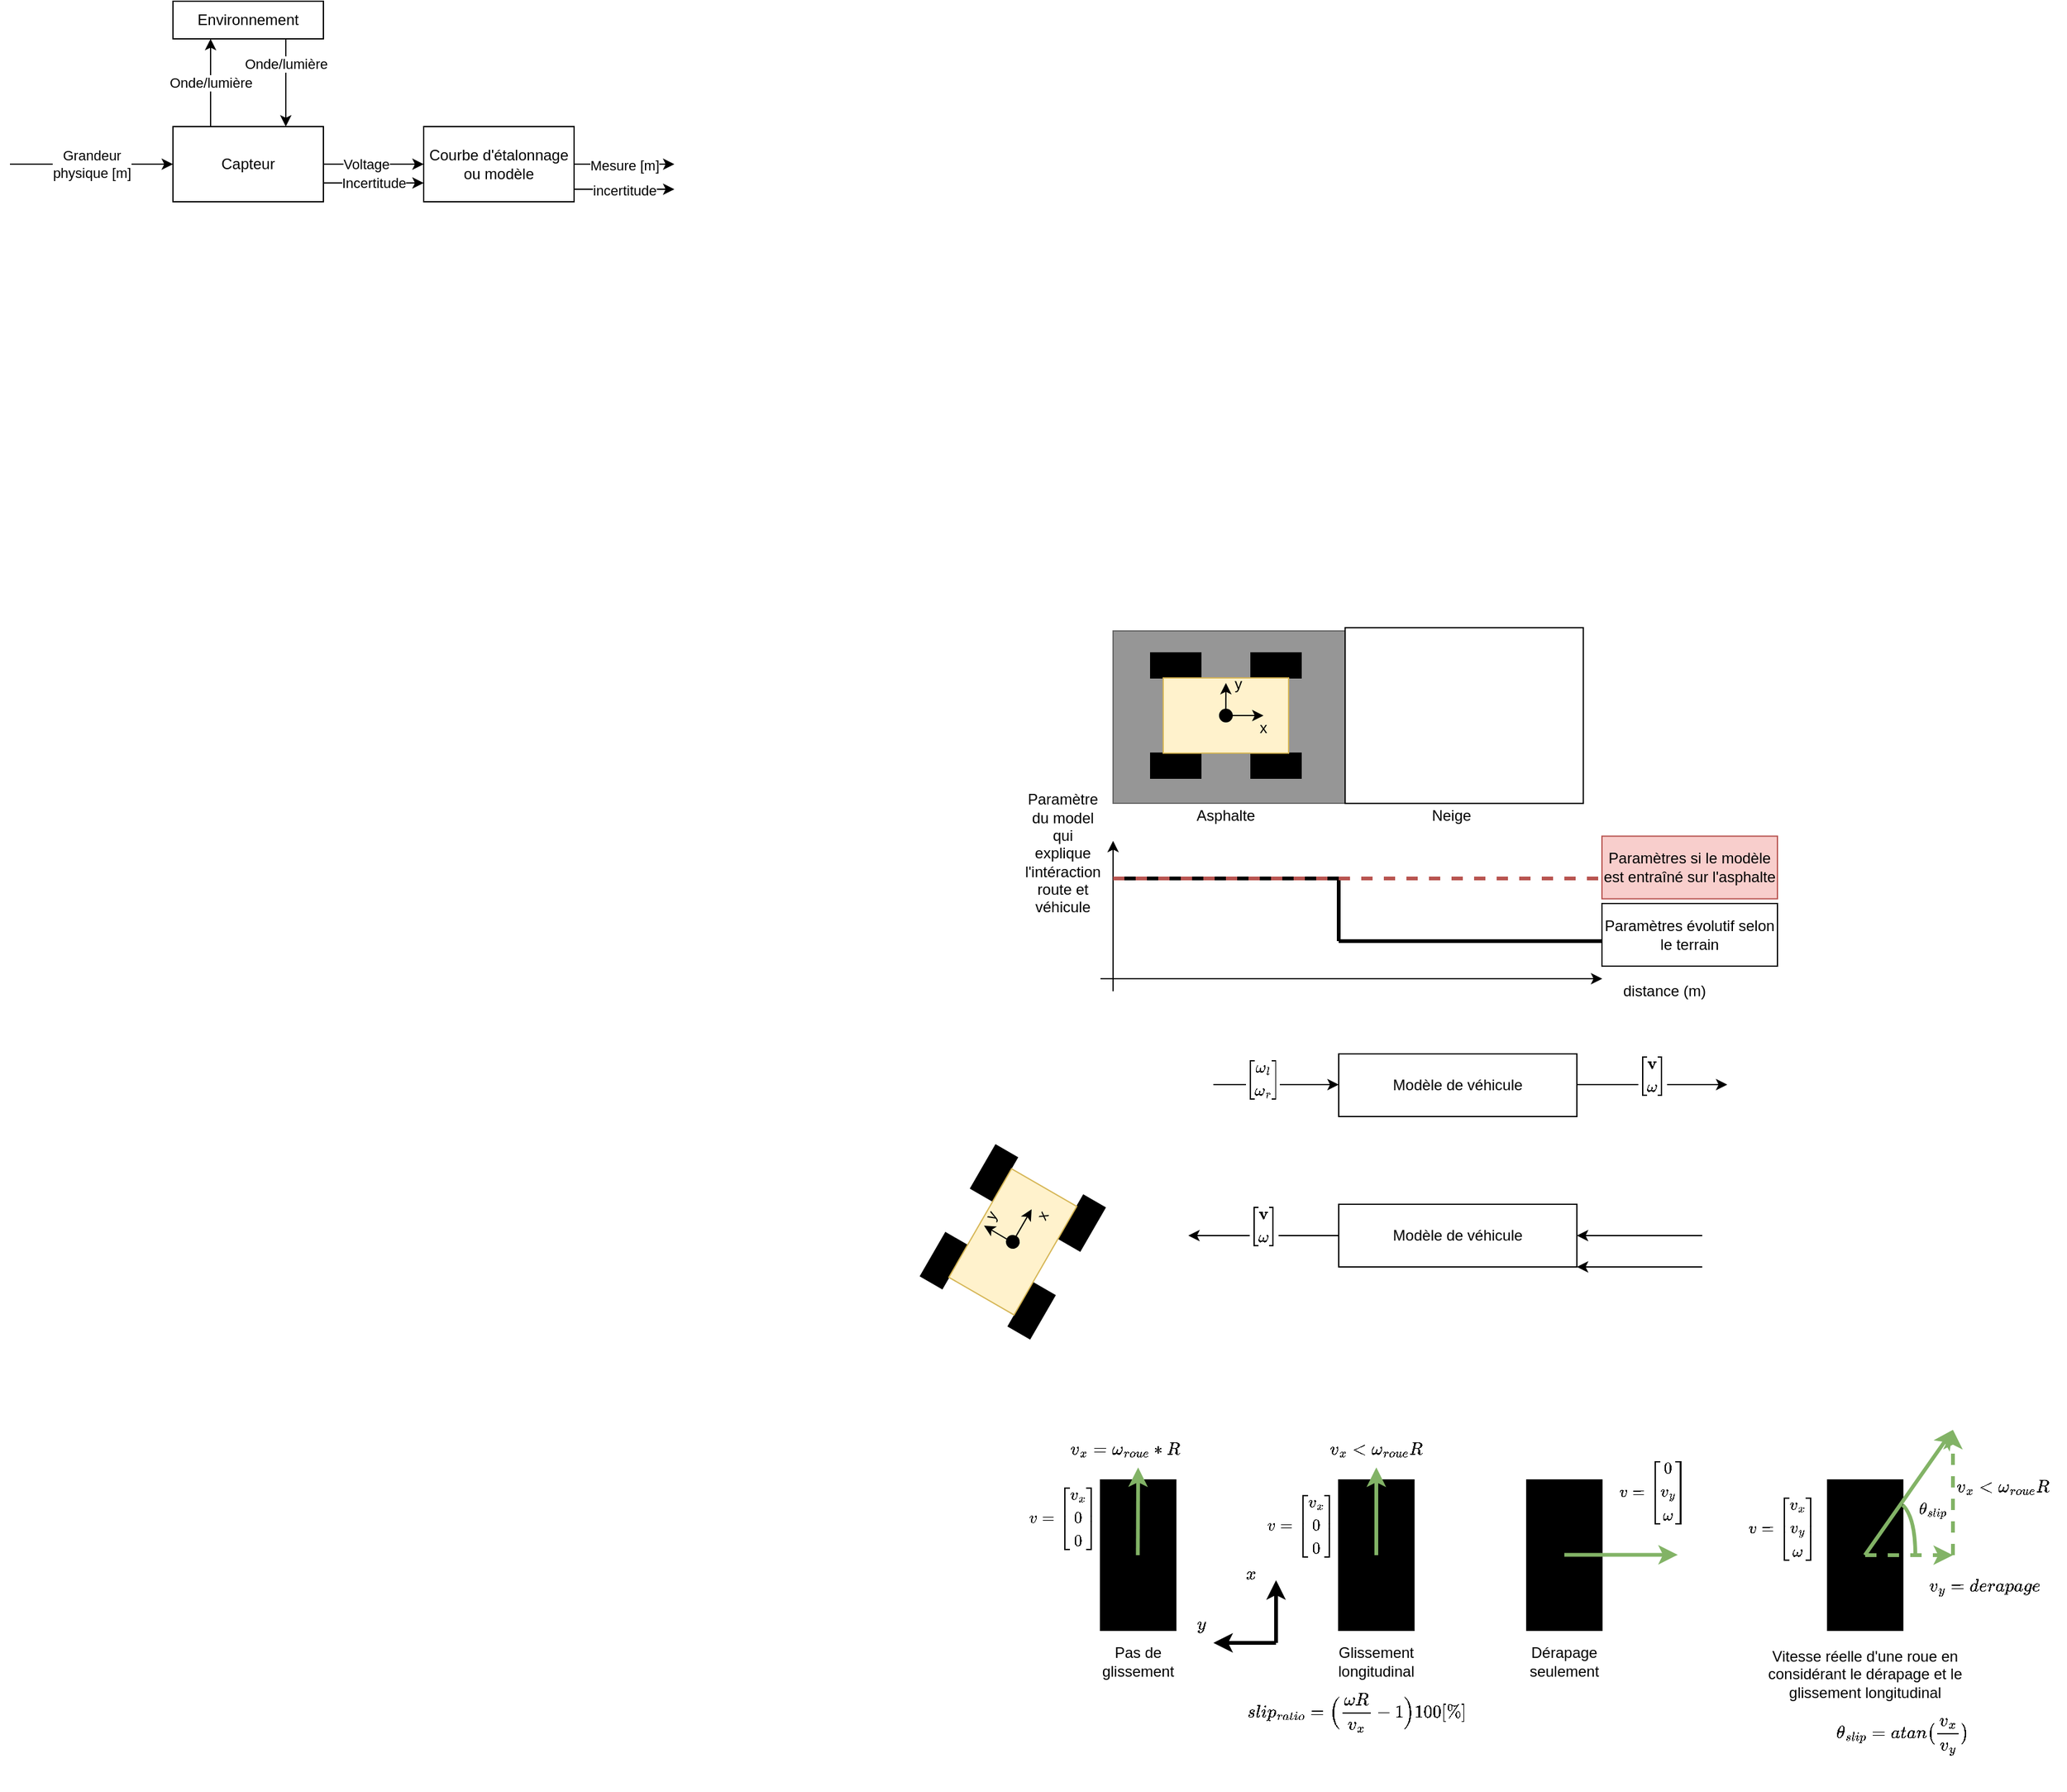 <mxfile version="20.8.5" type="github">
  <diagram id="xbzJvvQROZEklqqwHJPy" name="Page-1">
    <mxGraphModel dx="1476" dy="449" grid="1" gridSize="10" guides="1" tooltips="1" connect="1" arrows="1" fold="1" page="1" pageScale="1" pageWidth="827" pageHeight="1169" math="1" shadow="0">
      <root>
        <mxCell id="0" />
        <mxCell id="1" parent="0" />
        <mxCell id="_u33kkMeH_GjYBAgUgvF-1" value="" style="rounded=0;whiteSpace=wrap;html=1;rotation=90;fillColor=#969696;fontColor=#333333;strokeColor=#666666;" parent="1" vertex="1">
          <mxGeometry x="116.25" y="556.25" width="137.5" height="190" as="geometry" />
        </mxCell>
        <mxCell id="_u33kkMeH_GjYBAgUgvF-3" value="" style="rounded=0;whiteSpace=wrap;html=1;rotation=90;" parent="1" vertex="1">
          <mxGeometry x="300" y="555" width="140.25" height="190" as="geometry" />
        </mxCell>
        <mxCell id="_u33kkMeH_GjYBAgUgvF-11" value="" style="group" parent="1" vertex="1" connectable="0">
          <mxGeometry x="120" y="600" width="120" height="100" as="geometry" />
        </mxCell>
        <mxCell id="_u33kkMeH_GjYBAgUgvF-4" value="" style="rounded=0;whiteSpace=wrap;html=1;fillColor=#000000;" parent="_u33kkMeH_GjYBAgUgvF-11" vertex="1">
          <mxGeometry width="40" height="20" as="geometry" />
        </mxCell>
        <mxCell id="_u33kkMeH_GjYBAgUgvF-5" value="" style="rounded=0;whiteSpace=wrap;html=1;fillColor=#000000;" parent="_u33kkMeH_GjYBAgUgvF-11" vertex="1">
          <mxGeometry x="80" width="40" height="20" as="geometry" />
        </mxCell>
        <mxCell id="_u33kkMeH_GjYBAgUgvF-8" value="" style="rounded=0;whiteSpace=wrap;html=1;fillColor=#000000;" parent="_u33kkMeH_GjYBAgUgvF-11" vertex="1">
          <mxGeometry y="80" width="40" height="20" as="geometry" />
        </mxCell>
        <mxCell id="_u33kkMeH_GjYBAgUgvF-9" value="" style="rounded=0;whiteSpace=wrap;html=1;fillColor=#000000;" parent="_u33kkMeH_GjYBAgUgvF-11" vertex="1">
          <mxGeometry x="80" y="80" width="40" height="20" as="geometry" />
        </mxCell>
        <mxCell id="_u33kkMeH_GjYBAgUgvF-10" value="" style="rounded=0;whiteSpace=wrap;html=1;fillColor=#fff2cc;strokeColor=#d6b656;" parent="_u33kkMeH_GjYBAgUgvF-11" vertex="1">
          <mxGeometry x="10" y="20" width="100" height="60" as="geometry" />
        </mxCell>
        <mxCell id="_u33kkMeH_GjYBAgUgvF-27" value="" style="ellipse;whiteSpace=wrap;html=1;aspect=fixed;fillColor=#000000;" parent="_u33kkMeH_GjYBAgUgvF-11" vertex="1">
          <mxGeometry x="55" y="45" width="10" height="10" as="geometry" />
        </mxCell>
        <mxCell id="_u33kkMeH_GjYBAgUgvF-35" value="" style="endArrow=classic;html=1;rounded=0;" parent="_u33kkMeH_GjYBAgUgvF-11" source="_u33kkMeH_GjYBAgUgvF-27" edge="1">
          <mxGeometry width="50" height="50" relative="1" as="geometry">
            <mxPoint x="90" y="120" as="sourcePoint" />
            <mxPoint x="90" y="50" as="targetPoint" />
          </mxGeometry>
        </mxCell>
        <mxCell id="_u33kkMeH_GjYBAgUgvF-36" value="" style="endArrow=classic;html=1;rounded=0;" parent="_u33kkMeH_GjYBAgUgvF-11" edge="1">
          <mxGeometry x="-1" y="15" width="50" height="50" relative="1" as="geometry">
            <mxPoint x="59.88" y="55.0" as="sourcePoint" />
            <mxPoint x="60" y="24" as="targetPoint" />
            <mxPoint as="offset" />
          </mxGeometry>
        </mxCell>
        <mxCell id="_u33kkMeH_GjYBAgUgvF-37" value="x" style="text;html=1;strokeColor=none;fillColor=none;align=center;verticalAlign=middle;whiteSpace=wrap;rounded=0;" parent="_u33kkMeH_GjYBAgUgvF-11" vertex="1">
          <mxGeometry x="60" y="45" width="60" height="30" as="geometry" />
        </mxCell>
        <mxCell id="_u33kkMeH_GjYBAgUgvF-38" value="y" style="text;html=1;strokeColor=none;fillColor=none;align=center;verticalAlign=middle;whiteSpace=wrap;rounded=0;" parent="_u33kkMeH_GjYBAgUgvF-11" vertex="1">
          <mxGeometry x="40" y="10" width="60" height="30" as="geometry" />
        </mxCell>
        <mxCell id="_u33kkMeH_GjYBAgUgvF-12" value="" style="endArrow=classic;html=1;rounded=0;" parent="1" edge="1">
          <mxGeometry width="50" height="50" relative="1" as="geometry">
            <mxPoint x="80" y="860" as="sourcePoint" />
            <mxPoint x="480.25" y="860" as="targetPoint" />
          </mxGeometry>
        </mxCell>
        <mxCell id="_u33kkMeH_GjYBAgUgvF-13" value="" style="endArrow=classic;html=1;rounded=0;" parent="1" edge="1">
          <mxGeometry width="50" height="50" relative="1" as="geometry">
            <mxPoint x="90" y="870" as="sourcePoint" />
            <mxPoint x="90" y="750" as="targetPoint" />
          </mxGeometry>
        </mxCell>
        <mxCell id="_u33kkMeH_GjYBAgUgvF-14" value="Paramètre du model qui explique l&#39;intéraction route et véhicule" style="text;html=1;strokeColor=none;fillColor=none;align=center;verticalAlign=middle;whiteSpace=wrap;rounded=0;" parent="1" vertex="1">
          <mxGeometry x="20" y="720" width="60" height="80" as="geometry" />
        </mxCell>
        <mxCell id="_u33kkMeH_GjYBAgUgvF-15" value="distance (m)" style="text;html=1;strokeColor=none;fillColor=none;align=center;verticalAlign=middle;whiteSpace=wrap;rounded=0;" parent="1" vertex="1">
          <mxGeometry x="480" y="860" width="100" height="20" as="geometry" />
        </mxCell>
        <mxCell id="_u33kkMeH_GjYBAgUgvF-16" value="Neige" style="text;html=1;strokeColor=none;fillColor=none;align=center;verticalAlign=middle;whiteSpace=wrap;rounded=0;" parent="1" vertex="1">
          <mxGeometry x="330" y="715" width="60" height="30" as="geometry" />
        </mxCell>
        <mxCell id="_u33kkMeH_GjYBAgUgvF-17" value="Asphalte" style="text;html=1;strokeColor=none;fillColor=none;align=center;verticalAlign=middle;whiteSpace=wrap;rounded=0;" parent="1" vertex="1">
          <mxGeometry x="150" y="715" width="60" height="30" as="geometry" />
        </mxCell>
        <mxCell id="_u33kkMeH_GjYBAgUgvF-18" value="" style="endArrow=none;html=1;rounded=0;strokeWidth=3;" parent="1" edge="1">
          <mxGeometry width="50" height="50" relative="1" as="geometry">
            <mxPoint x="90" y="780" as="sourcePoint" />
            <mxPoint x="270" y="780" as="targetPoint" />
          </mxGeometry>
        </mxCell>
        <mxCell id="_u33kkMeH_GjYBAgUgvF-19" value="" style="endArrow=none;html=1;rounded=0;strokeWidth=3;" parent="1" edge="1">
          <mxGeometry width="50" height="50" relative="1" as="geometry">
            <mxPoint x="270" y="830" as="sourcePoint" />
            <mxPoint x="480" y="830" as="targetPoint" />
          </mxGeometry>
        </mxCell>
        <mxCell id="_u33kkMeH_GjYBAgUgvF-20" value="" style="endArrow=none;html=1;rounded=0;strokeWidth=3;" parent="1" edge="1">
          <mxGeometry width="50" height="50" relative="1" as="geometry">
            <mxPoint x="270" y="830" as="sourcePoint" />
            <mxPoint x="270" y="780" as="targetPoint" />
          </mxGeometry>
        </mxCell>
        <mxCell id="_u33kkMeH_GjYBAgUgvF-50" value="" style="endArrow=none;html=1;rounded=0;strokeWidth=3;fillColor=#f8cecc;strokeColor=#b85450;dashed=1;" parent="1" edge="1">
          <mxGeometry width="50" height="50" relative="1" as="geometry">
            <mxPoint x="90" y="780" as="sourcePoint" />
            <mxPoint x="480" y="780" as="targetPoint" />
          </mxGeometry>
        </mxCell>
        <mxCell id="_u33kkMeH_GjYBAgUgvF-51" value="Paramètres si le modèle est entraîné sur l&#39;asphalte" style="text;html=1;strokeColor=#b85450;fillColor=#f8cecc;align=center;verticalAlign=middle;whiteSpace=wrap;rounded=0;" parent="1" vertex="1">
          <mxGeometry x="480" y="746.25" width="140" height="50" as="geometry" />
        </mxCell>
        <mxCell id="_u33kkMeH_GjYBAgUgvF-52" value="Paramètres évolutif selon le terrain" style="text;html=1;align=center;verticalAlign=middle;whiteSpace=wrap;rounded=0;strokeColor=default;fillColor=default;" parent="1" vertex="1">
          <mxGeometry x="480" y="800" width="140" height="50" as="geometry" />
        </mxCell>
        <mxCell id="hM9hAGtArGgsAycG0NxB-7" value="" style="group;rotation=-60;" parent="1" vertex="1" connectable="0">
          <mxGeometry x="-50" y="1020" width="120" height="100" as="geometry" />
        </mxCell>
        <mxCell id="hM9hAGtArGgsAycG0NxB-8" value="" style="rounded=0;whiteSpace=wrap;html=1;fillColor=#000000;rotation=-60;" parent="hM9hAGtArGgsAycG0NxB-7" vertex="1">
          <mxGeometry x="-15" y="55" width="40" height="20" as="geometry" />
        </mxCell>
        <mxCell id="hM9hAGtArGgsAycG0NxB-9" value="" style="rounded=0;whiteSpace=wrap;html=1;fillColor=#000000;rotation=-60;" parent="hM9hAGtArGgsAycG0NxB-7" vertex="1">
          <mxGeometry x="25" y="-15" width="40" height="20" as="geometry" />
        </mxCell>
        <mxCell id="hM9hAGtArGgsAycG0NxB-10" value="" style="rounded=0;whiteSpace=wrap;html=1;fillColor=#000000;rotation=-60;" parent="hM9hAGtArGgsAycG0NxB-7" vertex="1">
          <mxGeometry x="55" y="95" width="40" height="20" as="geometry" />
        </mxCell>
        <mxCell id="hM9hAGtArGgsAycG0NxB-11" value="" style="rounded=0;whiteSpace=wrap;html=1;fillColor=#000000;rotation=-60;" parent="hM9hAGtArGgsAycG0NxB-7" vertex="1">
          <mxGeometry x="95" y="25" width="40" height="20" as="geometry" />
        </mxCell>
        <mxCell id="hM9hAGtArGgsAycG0NxB-12" value="" style="rounded=0;whiteSpace=wrap;html=1;fillColor=#fff2cc;strokeColor=#d6b656;rotation=-60;" parent="hM9hAGtArGgsAycG0NxB-7" vertex="1">
          <mxGeometry x="10" y="20" width="100" height="60" as="geometry" />
        </mxCell>
        <mxCell id="hM9hAGtArGgsAycG0NxB-13" value="" style="ellipse;whiteSpace=wrap;html=1;aspect=fixed;fillColor=#000000;rotation=-60;" parent="hM9hAGtArGgsAycG0NxB-7" vertex="1">
          <mxGeometry x="55" y="45" width="10" height="10" as="geometry" />
        </mxCell>
        <mxCell id="hM9hAGtArGgsAycG0NxB-14" value="" style="endArrow=classic;html=1;rounded=0;" parent="hM9hAGtArGgsAycG0NxB-7" source="hM9hAGtArGgsAycG0NxB-13" edge="1">
          <mxGeometry width="50" height="50" relative="1" as="geometry">
            <mxPoint x="136" y="59" as="sourcePoint" />
            <mxPoint x="75" y="24" as="targetPoint" />
          </mxGeometry>
        </mxCell>
        <mxCell id="hM9hAGtArGgsAycG0NxB-15" value="" style="endArrow=classic;html=1;rounded=0;" parent="hM9hAGtArGgsAycG0NxB-7" edge="1">
          <mxGeometry x="-1" y="15" width="50" height="50" relative="1" as="geometry">
            <mxPoint x="64" y="53" as="sourcePoint" />
            <mxPoint x="37" y="37" as="targetPoint" />
            <mxPoint as="offset" />
          </mxGeometry>
        </mxCell>
        <mxCell id="hM9hAGtArGgsAycG0NxB-16" value="x" style="text;html=1;strokeColor=none;fillColor=none;align=center;verticalAlign=middle;whiteSpace=wrap;rounded=0;rotation=-60;" parent="hM9hAGtArGgsAycG0NxB-7" vertex="1">
          <mxGeometry x="54" y="14" width="60" height="30" as="geometry" />
        </mxCell>
        <mxCell id="hM9hAGtArGgsAycG0NxB-17" value="y" style="text;html=1;strokeColor=none;fillColor=none;align=center;verticalAlign=middle;whiteSpace=wrap;rounded=0;rotation=-60;" parent="hM9hAGtArGgsAycG0NxB-7" vertex="1">
          <mxGeometry x="13" y="14" width="60" height="30" as="geometry" />
        </mxCell>
        <mxCell id="hM9hAGtArGgsAycG0NxB-18" value="Modèle de véhicule" style="rounded=0;whiteSpace=wrap;html=1;" parent="1" vertex="1">
          <mxGeometry x="270" y="1040" width="190" height="50" as="geometry" />
        </mxCell>
        <mxCell id="hM9hAGtArGgsAycG0NxB-19" value="" style="endArrow=none;html=1;rounded=0;entryX=0;entryY=0.5;entryDx=0;entryDy=0;endFill=0;startArrow=classic;startFill=1;" parent="1" target="hM9hAGtArGgsAycG0NxB-18" edge="1">
          <mxGeometry width="50" height="50" relative="1" as="geometry">
            <mxPoint x="150" y="1065.0" as="sourcePoint" />
            <mxPoint x="200" y="1050" as="targetPoint" />
          </mxGeometry>
        </mxCell>
        <mxCell id="hM9hAGtArGgsAycG0NxB-20" value="&lt;div&gt;$$\begin{bmatrix} \textbf{v} \\ \omega \end{bmatrix}$$&lt;/div&gt;&lt;div&gt;&lt;br&gt;&lt;br&gt;&lt;/div&gt;" style="edgeLabel;html=1;align=center;verticalAlign=middle;resizable=0;points=[];" parent="hM9hAGtArGgsAycG0NxB-19" vertex="1" connectable="0">
          <mxGeometry x="-0.437" y="3" relative="1" as="geometry">
            <mxPoint x="26" y="8" as="offset" />
          </mxGeometry>
        </mxCell>
        <mxCell id="hM9hAGtArGgsAycG0NxB-21" value="" style="endArrow=none;html=1;rounded=0;exitX=1;exitY=0.5;exitDx=0;exitDy=0;startArrow=classic;startFill=1;endFill=0;" parent="1" source="hM9hAGtArGgsAycG0NxB-18" edge="1">
          <mxGeometry width="50" height="50" relative="1" as="geometry">
            <mxPoint x="530" y="1090" as="sourcePoint" />
            <mxPoint x="560" y="1065.0" as="targetPoint" />
          </mxGeometry>
        </mxCell>
        <mxCell id="hM9hAGtArGgsAycG0NxB-22" value="" style="endArrow=none;html=1;rounded=0;exitX=1;exitY=0.5;exitDx=0;exitDy=0;startArrow=classic;startFill=1;endFill=0;" parent="1" edge="1">
          <mxGeometry width="50" height="50" relative="1" as="geometry">
            <mxPoint x="460" y="1090.0" as="sourcePoint" />
            <mxPoint x="560" y="1090.0" as="targetPoint" />
          </mxGeometry>
        </mxCell>
        <mxCell id="rAYKp1PFXodsirJzPJTn-1" value="" style="rounded=0;whiteSpace=wrap;html=1;rotation=-90;fillColor=#000000;" parent="1" vertex="1">
          <mxGeometry x="50" y="1290" width="120" height="60" as="geometry" />
        </mxCell>
        <mxCell id="rAYKp1PFXodsirJzPJTn-2" value="" style="endArrow=classic;html=1;rounded=0;strokeWidth=3;fillColor=#d5e8d4;strokeColor=#82b366;" parent="1" edge="1">
          <mxGeometry width="50" height="50" relative="1" as="geometry">
            <mxPoint x="109.71" y="1320" as="sourcePoint" />
            <mxPoint x="110" y="1250" as="targetPoint" />
          </mxGeometry>
        </mxCell>
        <mxCell id="rAYKp1PFXodsirJzPJTn-4" value="$$ v = \begin{bmatrix} v_x \\ 0 \\ 0 \end{bmatrix}$$" style="edgeLabel;html=1;align=center;verticalAlign=middle;resizable=0;points=[];" parent="rAYKp1PFXodsirJzPJTn-2" vertex="1" connectable="0">
          <mxGeometry x="-0.144" y="-2" relative="1" as="geometry">
            <mxPoint x="-62" as="offset" />
          </mxGeometry>
        </mxCell>
        <mxCell id="rAYKp1PFXodsirJzPJTn-5" value="Pas de glissement" style="text;html=1;strokeColor=none;fillColor=none;align=center;verticalAlign=middle;whiteSpace=wrap;rounded=0;" parent="1" vertex="1">
          <mxGeometry x="70" y="1390" width="80" height="30" as="geometry" />
        </mxCell>
        <mxCell id="rAYKp1PFXodsirJzPJTn-8" value="$$v_x = \omega_{roue} * R $$" style="text;html=1;strokeColor=none;fillColor=none;align=center;verticalAlign=middle;whiteSpace=wrap;rounded=0;" parent="1" vertex="1">
          <mxGeometry x="70" y="1220" width="60" height="30" as="geometry" />
        </mxCell>
        <mxCell id="rAYKp1PFXodsirJzPJTn-9" value="c" style="rounded=0;whiteSpace=wrap;html=1;rotation=-90;fillColor=#000000;" parent="1" vertex="1">
          <mxGeometry x="240" y="1290" width="120" height="60" as="geometry" />
        </mxCell>
        <mxCell id="rAYKp1PFXodsirJzPJTn-10" value="" style="endArrow=classic;html=1;rounded=0;strokeWidth=3;fillColor=#d5e8d4;strokeColor=#82b366;" parent="1" edge="1">
          <mxGeometry width="50" height="50" relative="1" as="geometry">
            <mxPoint x="300" y="1320" as="sourcePoint" />
            <mxPoint x="300" y="1250" as="targetPoint" />
          </mxGeometry>
        </mxCell>
        <mxCell id="rAYKp1PFXodsirJzPJTn-11" value="$$ v = \begin{bmatrix} v_x \\ 0 \\ 0 \end{bmatrix}$$" style="edgeLabel;html=1;align=center;verticalAlign=middle;resizable=0;points=[];" parent="rAYKp1PFXodsirJzPJTn-10" vertex="1" connectable="0">
          <mxGeometry x="-0.144" y="-2" relative="1" as="geometry">
            <mxPoint x="-62" y="6" as="offset" />
          </mxGeometry>
        </mxCell>
        <mxCell id="rAYKp1PFXodsirJzPJTn-12" value="Glissement longitudinal" style="text;html=1;strokeColor=none;fillColor=none;align=center;verticalAlign=middle;whiteSpace=wrap;rounded=0;" parent="1" vertex="1">
          <mxGeometry x="260" y="1390" width="80" height="30" as="geometry" />
        </mxCell>
        <mxCell id="rAYKp1PFXodsirJzPJTn-13" value="$$v_x &amp;lt; \omega_{roue} R$$" style="text;html=1;strokeColor=none;fillColor=none;align=center;verticalAlign=middle;whiteSpace=wrap;rounded=0;" parent="1" vertex="1">
          <mxGeometry x="270" y="1220" width="60" height="30" as="geometry" />
        </mxCell>
        <mxCell id="rAYKp1PFXodsirJzPJTn-14" value="c" style="rounded=0;whiteSpace=wrap;html=1;rotation=-90;fillColor=#000000;" parent="1" vertex="1">
          <mxGeometry x="390" y="1290" width="120" height="60" as="geometry" />
        </mxCell>
        <mxCell id="rAYKp1PFXodsirJzPJTn-16" value="Dérapage seulement" style="text;html=1;strokeColor=none;fillColor=none;align=center;verticalAlign=middle;whiteSpace=wrap;rounded=0;" parent="1" vertex="1">
          <mxGeometry x="410" y="1390" width="80" height="30" as="geometry" />
        </mxCell>
        <mxCell id="rAYKp1PFXodsirJzPJTn-20" value="" style="endArrow=classic;html=1;rounded=0;strokeWidth=3;fillColor=#d5e8d4;strokeColor=#82b366;" parent="1" edge="1">
          <mxGeometry width="50" height="50" relative="1" as="geometry">
            <mxPoint x="450" y="1319.71" as="sourcePoint" />
            <mxPoint x="540.48" y="1319.71" as="targetPoint" />
          </mxGeometry>
        </mxCell>
        <mxCell id="rAYKp1PFXodsirJzPJTn-21" value="$$ v = \begin{bmatrix} 0 \\ v_y \\ \omega \end{bmatrix}$$" style="edgeLabel;html=1;align=center;verticalAlign=middle;resizable=0;points=[];" parent="rAYKp1PFXodsirJzPJTn-20" vertex="1" connectable="0">
          <mxGeometry x="-0.144" y="-2" relative="1" as="geometry">
            <mxPoint x="31" y="-52" as="offset" />
          </mxGeometry>
        </mxCell>
        <mxCell id="rAYKp1PFXodsirJzPJTn-36" value="c" style="rounded=0;whiteSpace=wrap;html=1;rotation=-90;fillColor=#000000;" parent="1" vertex="1">
          <mxGeometry x="630" y="1290" width="120" height="60" as="geometry" />
        </mxCell>
        <mxCell id="rAYKp1PFXodsirJzPJTn-39" value="Vitesse réelle d&#39;une roue en considérant le dérapage et le glissement longitudinal" style="text;html=1;strokeColor=none;fillColor=none;align=center;verticalAlign=middle;whiteSpace=wrap;rounded=0;" parent="1" vertex="1">
          <mxGeometry x="610" y="1400" width="160" height="30" as="geometry" />
        </mxCell>
        <mxCell id="rAYKp1PFXodsirJzPJTn-40" value="$$v_x &amp;lt; \omega_{roue} R&amp;nbsp; $$" style="text;html=1;strokeColor=none;fillColor=none;align=center;verticalAlign=middle;whiteSpace=wrap;rounded=0;" parent="1" vertex="1">
          <mxGeometry x="770" y="1250" width="60" height="30" as="geometry" />
        </mxCell>
        <mxCell id="rAYKp1PFXodsirJzPJTn-47" value="" style="group" parent="1" vertex="1" connectable="0">
          <mxGeometry x="689.76" y="1220" width="70.24" height="100" as="geometry" />
        </mxCell>
        <mxCell id="rAYKp1PFXodsirJzPJTn-43" value="" style="endArrow=classic;html=1;rounded=0;strokeWidth=3;fillColor=#d5e8d4;strokeColor=#82b366;dashed=1;" parent="rAYKp1PFXodsirJzPJTn-47" edge="1">
          <mxGeometry width="50" height="50" relative="1" as="geometry">
            <mxPoint x="70.24" y="100" as="sourcePoint" />
            <mxPoint x="70.24" as="targetPoint" />
          </mxGeometry>
        </mxCell>
        <mxCell id="rAYKp1PFXodsirJzPJTn-37" value="" style="endArrow=classic;html=1;rounded=0;strokeWidth=3;fillColor=#d5e8d4;strokeColor=#82b366;" parent="rAYKp1PFXodsirJzPJTn-47" edge="1">
          <mxGeometry width="50" height="50" relative="1" as="geometry">
            <mxPoint y="100" as="sourcePoint" />
            <mxPoint x="70.24" as="targetPoint" />
          </mxGeometry>
        </mxCell>
        <mxCell id="rAYKp1PFXodsirJzPJTn-38" value="$$ v = \begin{bmatrix} v_x \\ v_y \\ \omega \end{bmatrix}$$" style="edgeLabel;html=1;align=center;verticalAlign=middle;resizable=0;points=[];" parent="rAYKp1PFXodsirJzPJTn-37" vertex="1" connectable="0">
          <mxGeometry x="-0.144" y="-2" relative="1" as="geometry">
            <mxPoint x="-98" y="21" as="offset" />
          </mxGeometry>
        </mxCell>
        <mxCell id="rAYKp1PFXodsirJzPJTn-44" value="" style="endArrow=classic;html=1;rounded=0;strokeWidth=3;fillColor=#d5e8d4;strokeColor=#82b366;dashed=1;" parent="rAYKp1PFXodsirJzPJTn-47" edge="1">
          <mxGeometry width="50" height="50" relative="1" as="geometry">
            <mxPoint x="0.24" y="100" as="sourcePoint" />
            <mxPoint x="70.24" y="100" as="targetPoint" />
          </mxGeometry>
        </mxCell>
        <mxCell id="rAYKp1PFXodsirJzPJTn-49" value="$$v_y = derapage$$ " style="text;html=1;align=center;verticalAlign=middle;resizable=0;points=[];autosize=1;strokeColor=none;fillColor=none;" parent="1" vertex="1">
          <mxGeometry x="720" y="1330" width="130" height="30" as="geometry" />
        </mxCell>
        <mxCell id="rAYKp1PFXodsirJzPJTn-54" value="" style="group" parent="1" vertex="1" connectable="0">
          <mxGeometry x="130" y="1320" width="100" height="70" as="geometry" />
        </mxCell>
        <mxCell id="rAYKp1PFXodsirJzPJTn-50" value="" style="endArrow=classic;html=1;rounded=0;strokeWidth=3;" parent="rAYKp1PFXodsirJzPJTn-54" edge="1">
          <mxGeometry width="50" height="50" relative="1" as="geometry">
            <mxPoint x="90" y="70" as="sourcePoint" />
            <mxPoint x="40" y="70" as="targetPoint" />
          </mxGeometry>
        </mxCell>
        <mxCell id="rAYKp1PFXodsirJzPJTn-51" value="" style="endArrow=classic;html=1;rounded=0;strokeWidth=3;" parent="rAYKp1PFXodsirJzPJTn-54" edge="1">
          <mxGeometry width="50" height="50" relative="1" as="geometry">
            <mxPoint x="90" y="70" as="sourcePoint" />
            <mxPoint x="90" y="20" as="targetPoint" />
          </mxGeometry>
        </mxCell>
        <mxCell id="rAYKp1PFXodsirJzPJTn-52" value="$$x$$" style="text;html=1;strokeColor=none;fillColor=none;align=center;verticalAlign=middle;whiteSpace=wrap;rounded=0;" parent="rAYKp1PFXodsirJzPJTn-54" vertex="1">
          <mxGeometry x="40" width="60" height="30" as="geometry" />
        </mxCell>
        <mxCell id="rAYKp1PFXodsirJzPJTn-53" value="$$y$$" style="text;html=1;align=center;verticalAlign=middle;resizable=0;points=[];autosize=1;strokeColor=none;fillColor=none;" parent="rAYKp1PFXodsirJzPJTn-54" vertex="1">
          <mxGeometry y="40" width="60" height="30" as="geometry" />
        </mxCell>
        <mxCell id="rAYKp1PFXodsirJzPJTn-56" value="" style="curved=1;endArrow=none;html=1;rounded=0;strokeWidth=3;startArrow=none;startFill=0;endFill=0;fillColor=#d5e8d4;strokeColor=#82b366;" parent="1" edge="1">
          <mxGeometry width="50" height="50" relative="1" as="geometry">
            <mxPoint x="730" y="1320" as="sourcePoint" />
            <mxPoint x="720" y="1280" as="targetPoint" />
            <Array as="points">
              <mxPoint x="730" y="1290" />
            </Array>
          </mxGeometry>
        </mxCell>
        <mxCell id="rAYKp1PFXodsirJzPJTn-57" value="$$&amp;nbsp; \theta_{slip}$$" style="edgeLabel;html=1;align=center;verticalAlign=middle;resizable=0;points=[];" parent="rAYKp1PFXodsirJzPJTn-56" vertex="1" connectable="0">
          <mxGeometry x="0.151" y="2" relative="1" as="geometry">
            <mxPoint x="16" y="-11" as="offset" />
          </mxGeometry>
        </mxCell>
        <mxCell id="rAYKp1PFXodsirJzPJTn-58" value="&lt;div&gt;$$slip_{ratio} = \Bigl( \frac{ \omega R}{v_x} -1 \Bigl)&amp;nbsp; 100 [\%] $$&lt;/div&gt;" style="text;html=1;strokeColor=none;fillColor=none;align=center;verticalAlign=middle;whiteSpace=wrap;rounded=0;" parent="1" vertex="1">
          <mxGeometry x="253.75" y="1430" width="60" height="30" as="geometry" />
        </mxCell>
        <mxCell id="rAYKp1PFXodsirJzPJTn-61" value="$$ \theta_{slip} = atan \bigl( \frac {v_x}{v_y} \bigl) $$" style="text;html=1;strokeColor=none;fillColor=none;align=center;verticalAlign=middle;whiteSpace=wrap;rounded=0;" parent="1" vertex="1">
          <mxGeometry x="689.76" y="1450" width="60" height="30" as="geometry" />
        </mxCell>
        <mxCell id="rAYKp1PFXodsirJzPJTn-62" value="" style="endArrow=classic;html=1;rounded=0;exitX=1;exitY=0.5;exitDx=0;exitDy=0;" parent="1" edge="1">
          <mxGeometry width="50" height="50" relative="1" as="geometry">
            <mxPoint x="170" y="944.5" as="sourcePoint" />
            <mxPoint x="270" y="944.5" as="targetPoint" />
          </mxGeometry>
        </mxCell>
        <mxCell id="rAYKp1PFXodsirJzPJTn-63" value="&lt;div&gt;$$\begin{bmatrix} \omega_l \\ \omega_r \end{bmatrix}$$&lt;/div&gt;&lt;div&gt;&lt;br&gt;&lt;br&gt;&lt;br&gt;&lt;/div&gt;" style="edgeLabel;html=1;align=center;verticalAlign=middle;resizable=0;points=[];" parent="rAYKp1PFXodsirJzPJTn-62" vertex="1" connectable="0">
          <mxGeometry x="-0.223" y="-1" relative="1" as="geometry">
            <mxPoint y="14" as="offset" />
          </mxGeometry>
        </mxCell>
        <mxCell id="hM9hAGtArGgsAycG0NxB-1" value="Modèle de véhicule" style="rounded=0;whiteSpace=wrap;html=1;" parent="1" vertex="1">
          <mxGeometry x="270" y="920" width="190" height="50" as="geometry" />
        </mxCell>
        <mxCell id="rAYKp1PFXodsirJzPJTn-64" value="" style="endArrow=classic;html=1;rounded=0;entryX=0;entryY=0.5;entryDx=0;entryDy=0;" parent="1" edge="1">
          <mxGeometry width="50" height="50" relative="1" as="geometry">
            <mxPoint x="460" y="944.5" as="sourcePoint" />
            <mxPoint x="580" y="944.5" as="targetPoint" />
          </mxGeometry>
        </mxCell>
        <mxCell id="rAYKp1PFXodsirJzPJTn-65" value="&lt;div&gt;$$\begin{bmatrix} \textbf{v} \\ \omega \end{bmatrix}$$&lt;/div&gt;&lt;div&gt;&lt;br&gt;&lt;br&gt;&lt;/div&gt;" style="edgeLabel;html=1;align=center;verticalAlign=middle;resizable=0;points=[];" parent="rAYKp1PFXodsirJzPJTn-64" vertex="1" connectable="0">
          <mxGeometry x="-0.437" y="3" relative="1" as="geometry">
            <mxPoint x="26" y="8" as="offset" />
          </mxGeometry>
        </mxCell>
        <mxCell id="R2D5xYTk3tAo-KN3pnE3-7" value="Onde/lumière" style="edgeStyle=orthogonalEdgeStyle;rounded=0;orthogonalLoop=1;jettySize=auto;html=1;entryX=0.25;entryY=1;entryDx=0;entryDy=0;" edge="1" parent="1" source="R2D5xYTk3tAo-KN3pnE3-1" target="R2D5xYTk3tAo-KN3pnE3-6">
          <mxGeometry relative="1" as="geometry">
            <Array as="points">
              <mxPoint x="-630" y="130" />
              <mxPoint x="-630" y="130" />
            </Array>
          </mxGeometry>
        </mxCell>
        <mxCell id="R2D5xYTk3tAo-KN3pnE3-9" style="edgeStyle=orthogonalEdgeStyle;rounded=0;orthogonalLoop=1;jettySize=auto;html=1;entryX=0;entryY=0.5;entryDx=0;entryDy=0;" edge="1" parent="1" source="R2D5xYTk3tAo-KN3pnE3-1" target="R2D5xYTk3tAo-KN3pnE3-11">
          <mxGeometry relative="1" as="geometry">
            <mxPoint x="-460" y="210" as="targetPoint" />
          </mxGeometry>
        </mxCell>
        <mxCell id="R2D5xYTk3tAo-KN3pnE3-10" value="Voltage " style="edgeLabel;html=1;align=center;verticalAlign=middle;resizable=0;points=[];" vertex="1" connectable="0" parent="R2D5xYTk3tAo-KN3pnE3-9">
          <mxGeometry x="-0.305" relative="1" as="geometry">
            <mxPoint x="6" as="offset" />
          </mxGeometry>
        </mxCell>
        <mxCell id="R2D5xYTk3tAo-KN3pnE3-14" style="edgeStyle=orthogonalEdgeStyle;rounded=0;orthogonalLoop=1;jettySize=auto;html=1;entryX=0;entryY=0.75;entryDx=0;entryDy=0;" edge="1" parent="1" source="R2D5xYTk3tAo-KN3pnE3-1" target="R2D5xYTk3tAo-KN3pnE3-11">
          <mxGeometry relative="1" as="geometry">
            <Array as="points">
              <mxPoint x="-520" y="225" />
              <mxPoint x="-520" y="225" />
            </Array>
          </mxGeometry>
        </mxCell>
        <mxCell id="R2D5xYTk3tAo-KN3pnE3-15" value="Incertitude" style="edgeLabel;html=1;align=center;verticalAlign=middle;resizable=0;points=[];" vertex="1" connectable="0" parent="R2D5xYTk3tAo-KN3pnE3-14">
          <mxGeometry x="-0.376" relative="1" as="geometry">
            <mxPoint x="15" as="offset" />
          </mxGeometry>
        </mxCell>
        <mxCell id="R2D5xYTk3tAo-KN3pnE3-1" value="Capteur" style="rounded=0;whiteSpace=wrap;html=1;" vertex="1" parent="1">
          <mxGeometry x="-660" y="180" width="120" height="60" as="geometry" />
        </mxCell>
        <mxCell id="R2D5xYTk3tAo-KN3pnE3-2" value="Grandeur &lt;br&gt;physique [m]" style="endArrow=classic;html=1;rounded=0;entryX=0;entryY=0.5;entryDx=0;entryDy=0;" edge="1" parent="1" target="R2D5xYTk3tAo-KN3pnE3-1">
          <mxGeometry width="50" height="50" relative="1" as="geometry">
            <mxPoint x="-790" y="210" as="sourcePoint" />
            <mxPoint x="-700" y="200" as="targetPoint" />
          </mxGeometry>
        </mxCell>
        <mxCell id="R2D5xYTk3tAo-KN3pnE3-8" value="Onde/lumière" style="edgeStyle=orthogonalEdgeStyle;rounded=0;orthogonalLoop=1;jettySize=auto;html=1;entryX=0.75;entryY=0;entryDx=0;entryDy=0;" edge="1" parent="1" source="R2D5xYTk3tAo-KN3pnE3-6" target="R2D5xYTk3tAo-KN3pnE3-1">
          <mxGeometry x="-0.429" relative="1" as="geometry">
            <Array as="points">
              <mxPoint x="-570" y="130" />
              <mxPoint x="-570" y="130" />
            </Array>
            <mxPoint as="offset" />
          </mxGeometry>
        </mxCell>
        <mxCell id="R2D5xYTk3tAo-KN3pnE3-6" value="Environnement" style="rounded=0;whiteSpace=wrap;html=1;" vertex="1" parent="1">
          <mxGeometry x="-660" y="80" width="120" height="30" as="geometry" />
        </mxCell>
        <mxCell id="R2D5xYTk3tAo-KN3pnE3-13" value="Mesure [m]" style="edgeStyle=orthogonalEdgeStyle;rounded=0;orthogonalLoop=1;jettySize=auto;html=1;" edge="1" parent="1" source="R2D5xYTk3tAo-KN3pnE3-11">
          <mxGeometry relative="1" as="geometry">
            <mxPoint x="-260" y="210" as="targetPoint" />
            <mxPoint as="offset" />
          </mxGeometry>
        </mxCell>
        <mxCell id="R2D5xYTk3tAo-KN3pnE3-18" style="edgeStyle=orthogonalEdgeStyle;rounded=0;orthogonalLoop=1;jettySize=auto;html=1;" edge="1" parent="1" source="R2D5xYTk3tAo-KN3pnE3-11">
          <mxGeometry relative="1" as="geometry">
            <mxPoint x="-260" y="230" as="targetPoint" />
            <Array as="points">
              <mxPoint x="-320" y="230" />
              <mxPoint x="-320" y="230" />
            </Array>
          </mxGeometry>
        </mxCell>
        <mxCell id="R2D5xYTk3tAo-KN3pnE3-19" value="incertitude" style="edgeLabel;html=1;align=center;verticalAlign=middle;resizable=0;points=[];" vertex="1" connectable="0" parent="R2D5xYTk3tAo-KN3pnE3-18">
          <mxGeometry x="-0.271" y="-1" relative="1" as="geometry">
            <mxPoint x="11" as="offset" />
          </mxGeometry>
        </mxCell>
        <mxCell id="R2D5xYTk3tAo-KN3pnE3-11" value="Courbe d&#39;étalonnage ou modèle" style="rounded=0;whiteSpace=wrap;html=1;" vertex="1" parent="1">
          <mxGeometry x="-460" y="180" width="120" height="60" as="geometry" />
        </mxCell>
        <mxCell id="R2D5xYTk3tAo-KN3pnE3-20" value="&amp;nbsp;" style="text;whiteSpace=wrap;html=1;" vertex="1" parent="1">
          <mxGeometry x="-490" y="200" width="40" height="40" as="geometry" />
        </mxCell>
      </root>
    </mxGraphModel>
  </diagram>
</mxfile>
